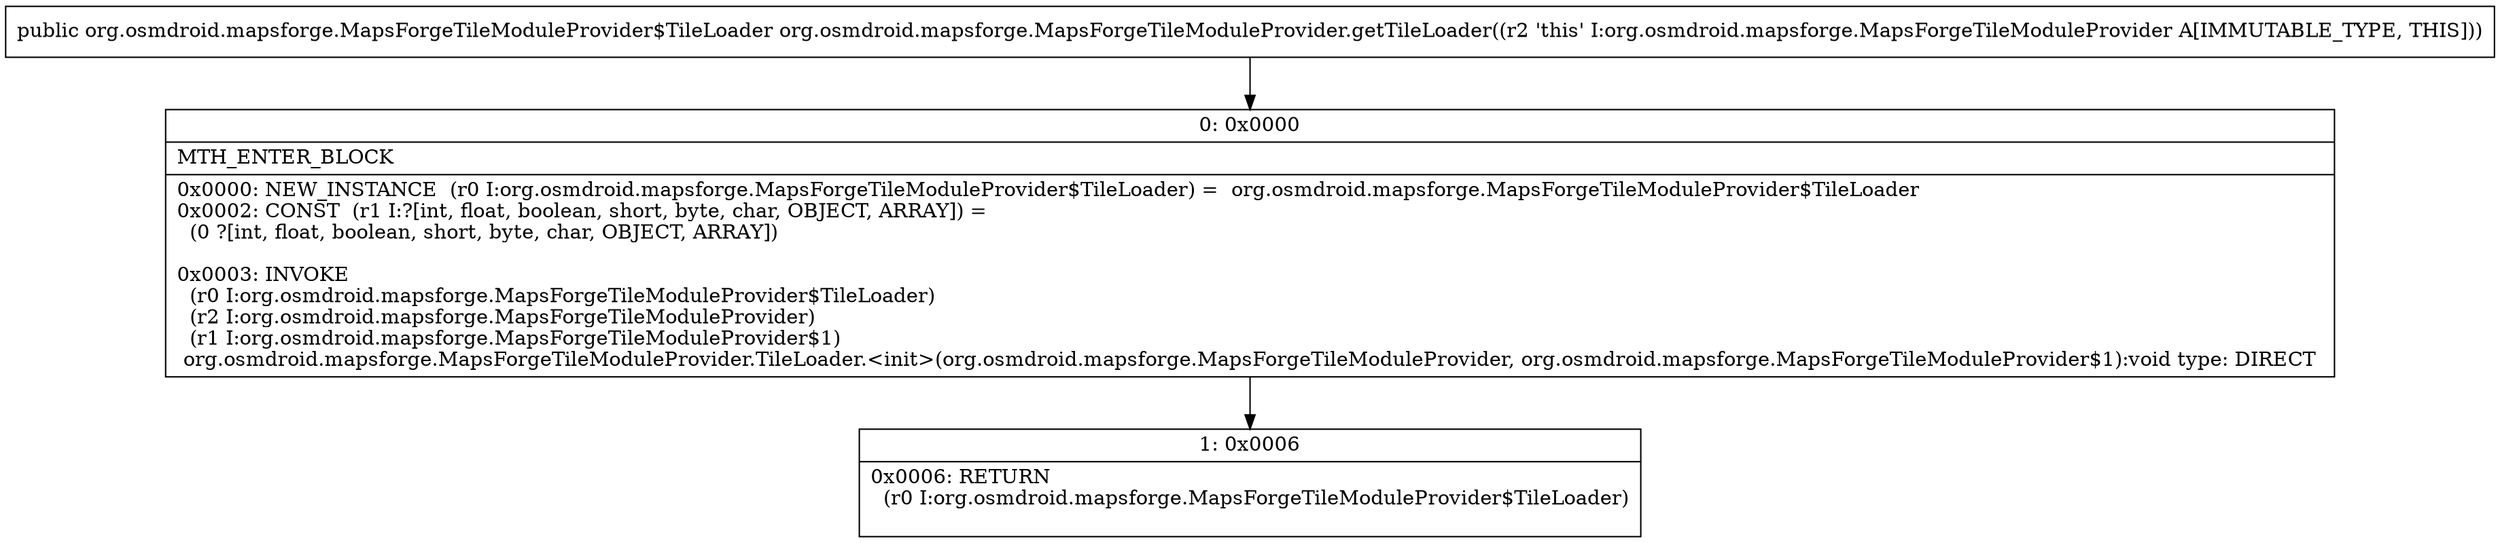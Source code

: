 digraph "CFG fororg.osmdroid.mapsforge.MapsForgeTileModuleProvider.getTileLoader()Lorg\/osmdroid\/mapsforge\/MapsForgeTileModuleProvider$TileLoader;" {
Node_0 [shape=record,label="{0\:\ 0x0000|MTH_ENTER_BLOCK\l|0x0000: NEW_INSTANCE  (r0 I:org.osmdroid.mapsforge.MapsForgeTileModuleProvider$TileLoader) =  org.osmdroid.mapsforge.MapsForgeTileModuleProvider$TileLoader \l0x0002: CONST  (r1 I:?[int, float, boolean, short, byte, char, OBJECT, ARRAY]) = \l  (0 ?[int, float, boolean, short, byte, char, OBJECT, ARRAY])\l \l0x0003: INVOKE  \l  (r0 I:org.osmdroid.mapsforge.MapsForgeTileModuleProvider$TileLoader)\l  (r2 I:org.osmdroid.mapsforge.MapsForgeTileModuleProvider)\l  (r1 I:org.osmdroid.mapsforge.MapsForgeTileModuleProvider$1)\l org.osmdroid.mapsforge.MapsForgeTileModuleProvider.TileLoader.\<init\>(org.osmdroid.mapsforge.MapsForgeTileModuleProvider, org.osmdroid.mapsforge.MapsForgeTileModuleProvider$1):void type: DIRECT \l}"];
Node_1 [shape=record,label="{1\:\ 0x0006|0x0006: RETURN  \l  (r0 I:org.osmdroid.mapsforge.MapsForgeTileModuleProvider$TileLoader)\l \l}"];
MethodNode[shape=record,label="{public org.osmdroid.mapsforge.MapsForgeTileModuleProvider$TileLoader org.osmdroid.mapsforge.MapsForgeTileModuleProvider.getTileLoader((r2 'this' I:org.osmdroid.mapsforge.MapsForgeTileModuleProvider A[IMMUTABLE_TYPE, THIS])) }"];
MethodNode -> Node_0;
Node_0 -> Node_1;
}

